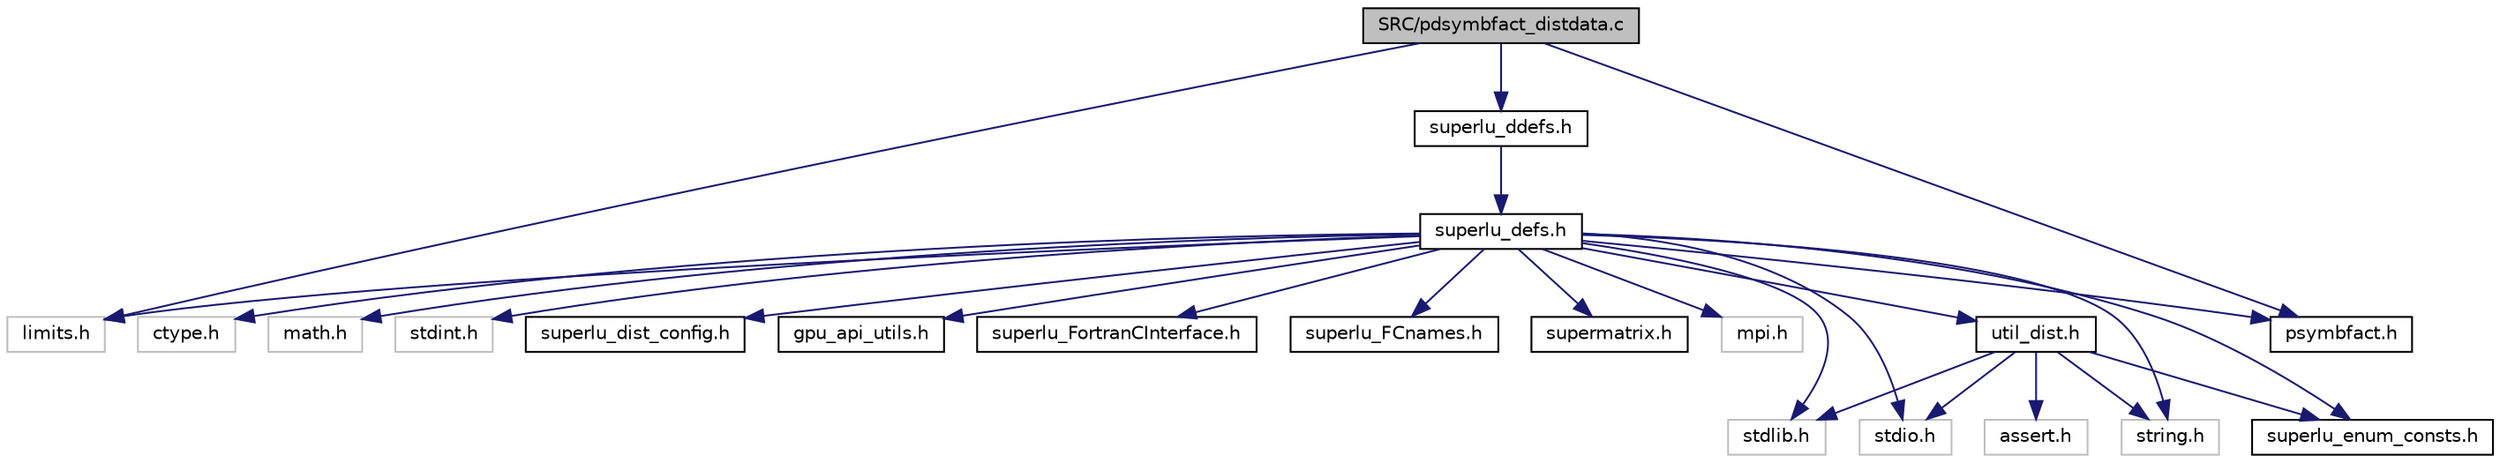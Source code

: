digraph "SRC/pdsymbfact_distdata.c"
{
 // LATEX_PDF_SIZE
  edge [fontname="Helvetica",fontsize="10",labelfontname="Helvetica",labelfontsize="10"];
  node [fontname="Helvetica",fontsize="10",shape=record];
  Node1 [label="SRC/pdsymbfact_distdata.c",height=0.2,width=0.4,color="black", fillcolor="grey75", style="filled", fontcolor="black",tooltip="Redistribute the symbolic structure of L and U from the distribution."];
  Node1 -> Node2 [color="midnightblue",fontsize="10",style="solid",fontname="Helvetica"];
  Node2 [label="limits.h",height=0.2,width=0.4,color="grey75", fillcolor="white", style="filled",tooltip=" "];
  Node1 -> Node3 [color="midnightblue",fontsize="10",style="solid",fontname="Helvetica"];
  Node3 [label="superlu_ddefs.h",height=0.2,width=0.4,color="black", fillcolor="white", style="filled",URL="$superlu__ddefs_8h.html",tooltip="Distributed SuperLU data types and function prototypes."];
  Node3 -> Node4 [color="midnightblue",fontsize="10",style="solid",fontname="Helvetica"];
  Node4 [label="superlu_defs.h",height=0.2,width=0.4,color="black", fillcolor="white", style="filled",URL="$superlu__defs_8h.html",tooltip="Definitions which are precision-neutral."];
  Node4 -> Node5 [color="midnightblue",fontsize="10",style="solid",fontname="Helvetica"];
  Node5 [label="mpi.h",height=0.2,width=0.4,color="grey75", fillcolor="white", style="filled",tooltip=" "];
  Node4 -> Node6 [color="midnightblue",fontsize="10",style="solid",fontname="Helvetica"];
  Node6 [label="stdlib.h",height=0.2,width=0.4,color="grey75", fillcolor="white", style="filled",tooltip=" "];
  Node4 -> Node7 [color="midnightblue",fontsize="10",style="solid",fontname="Helvetica"];
  Node7 [label="stdio.h",height=0.2,width=0.4,color="grey75", fillcolor="white", style="filled",tooltip=" "];
  Node4 -> Node2 [color="midnightblue",fontsize="10",style="solid",fontname="Helvetica"];
  Node4 -> Node8 [color="midnightblue",fontsize="10",style="solid",fontname="Helvetica"];
  Node8 [label="string.h",height=0.2,width=0.4,color="grey75", fillcolor="white", style="filled",tooltip=" "];
  Node4 -> Node9 [color="midnightblue",fontsize="10",style="solid",fontname="Helvetica"];
  Node9 [label="ctype.h",height=0.2,width=0.4,color="grey75", fillcolor="white", style="filled",tooltip=" "];
  Node4 -> Node10 [color="midnightblue",fontsize="10",style="solid",fontname="Helvetica"];
  Node10 [label="math.h",height=0.2,width=0.4,color="grey75", fillcolor="white", style="filled",tooltip=" "];
  Node4 -> Node11 [color="midnightblue",fontsize="10",style="solid",fontname="Helvetica"];
  Node11 [label="stdint.h",height=0.2,width=0.4,color="grey75", fillcolor="white", style="filled",tooltip=" "];
  Node4 -> Node12 [color="midnightblue",fontsize="10",style="solid",fontname="Helvetica"];
  Node12 [label="superlu_dist_config.h",height=0.2,width=0.4,color="black", fillcolor="white", style="filled",URL="$superlu__dist__config_8h.html",tooltip=" "];
  Node4 -> Node13 [color="midnightblue",fontsize="10",style="solid",fontname="Helvetica"];
  Node13 [label="gpu_api_utils.h",height=0.2,width=0.4,color="black", fillcolor="white", style="filled",URL="$gpu__api__utils_8h.html",tooltip=" "];
  Node4 -> Node14 [color="midnightblue",fontsize="10",style="solid",fontname="Helvetica"];
  Node14 [label="superlu_FortranCInterface.h",height=0.2,width=0.4,color="black", fillcolor="white", style="filled",URL="$superlu__FortranCInterface_8h.html",tooltip=" "];
  Node4 -> Node15 [color="midnightblue",fontsize="10",style="solid",fontname="Helvetica"];
  Node15 [label="superlu_FCnames.h",height=0.2,width=0.4,color="black", fillcolor="white", style="filled",URL="$superlu__FCnames_8h.html",tooltip="Macro definitions."];
  Node4 -> Node16 [color="midnightblue",fontsize="10",style="solid",fontname="Helvetica"];
  Node16 [label="superlu_enum_consts.h",height=0.2,width=0.4,color="black", fillcolor="white", style="filled",URL="$superlu__enum__consts_8h.html",tooltip="enum constants header file"];
  Node4 -> Node17 [color="midnightblue",fontsize="10",style="solid",fontname="Helvetica"];
  Node17 [label="supermatrix.h",height=0.2,width=0.4,color="black", fillcolor="white", style="filled",URL="$supermatrix_8h.html",tooltip="Matrix type definitions."];
  Node4 -> Node18 [color="midnightblue",fontsize="10",style="solid",fontname="Helvetica"];
  Node18 [label="util_dist.h",height=0.2,width=0.4,color="black", fillcolor="white", style="filled",URL="$util__dist_8h.html",tooltip="Header for utilities."];
  Node18 -> Node7 [color="midnightblue",fontsize="10",style="solid",fontname="Helvetica"];
  Node18 -> Node6 [color="midnightblue",fontsize="10",style="solid",fontname="Helvetica"];
  Node18 -> Node8 [color="midnightblue",fontsize="10",style="solid",fontname="Helvetica"];
  Node18 -> Node19 [color="midnightblue",fontsize="10",style="solid",fontname="Helvetica"];
  Node19 [label="assert.h",height=0.2,width=0.4,color="grey75", fillcolor="white", style="filled",tooltip=" "];
  Node18 -> Node16 [color="midnightblue",fontsize="10",style="solid",fontname="Helvetica"];
  Node4 -> Node20 [color="midnightblue",fontsize="10",style="solid",fontname="Helvetica"];
  Node20 [label="psymbfact.h",height=0.2,width=0.4,color="black", fillcolor="white", style="filled",URL="$psymbfact_8h.html",tooltip="Definitions for parallel symbolic factorization routine."];
  Node1 -> Node20 [color="midnightblue",fontsize="10",style="solid",fontname="Helvetica"];
}
